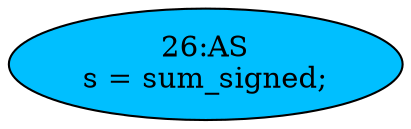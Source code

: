 strict digraph "" {
	node [label="\N"];
	"26:AS"	[ast="<pyverilog.vparser.ast.Assign object at 0x7f932ea8cf90>",
		def_var="['s']",
		fillcolor=deepskyblue,
		label="26:AS
s = sum_signed;",
		statements="[]",
		style=filled,
		typ=Assign,
		use_var="['sum_signed']"];
}
